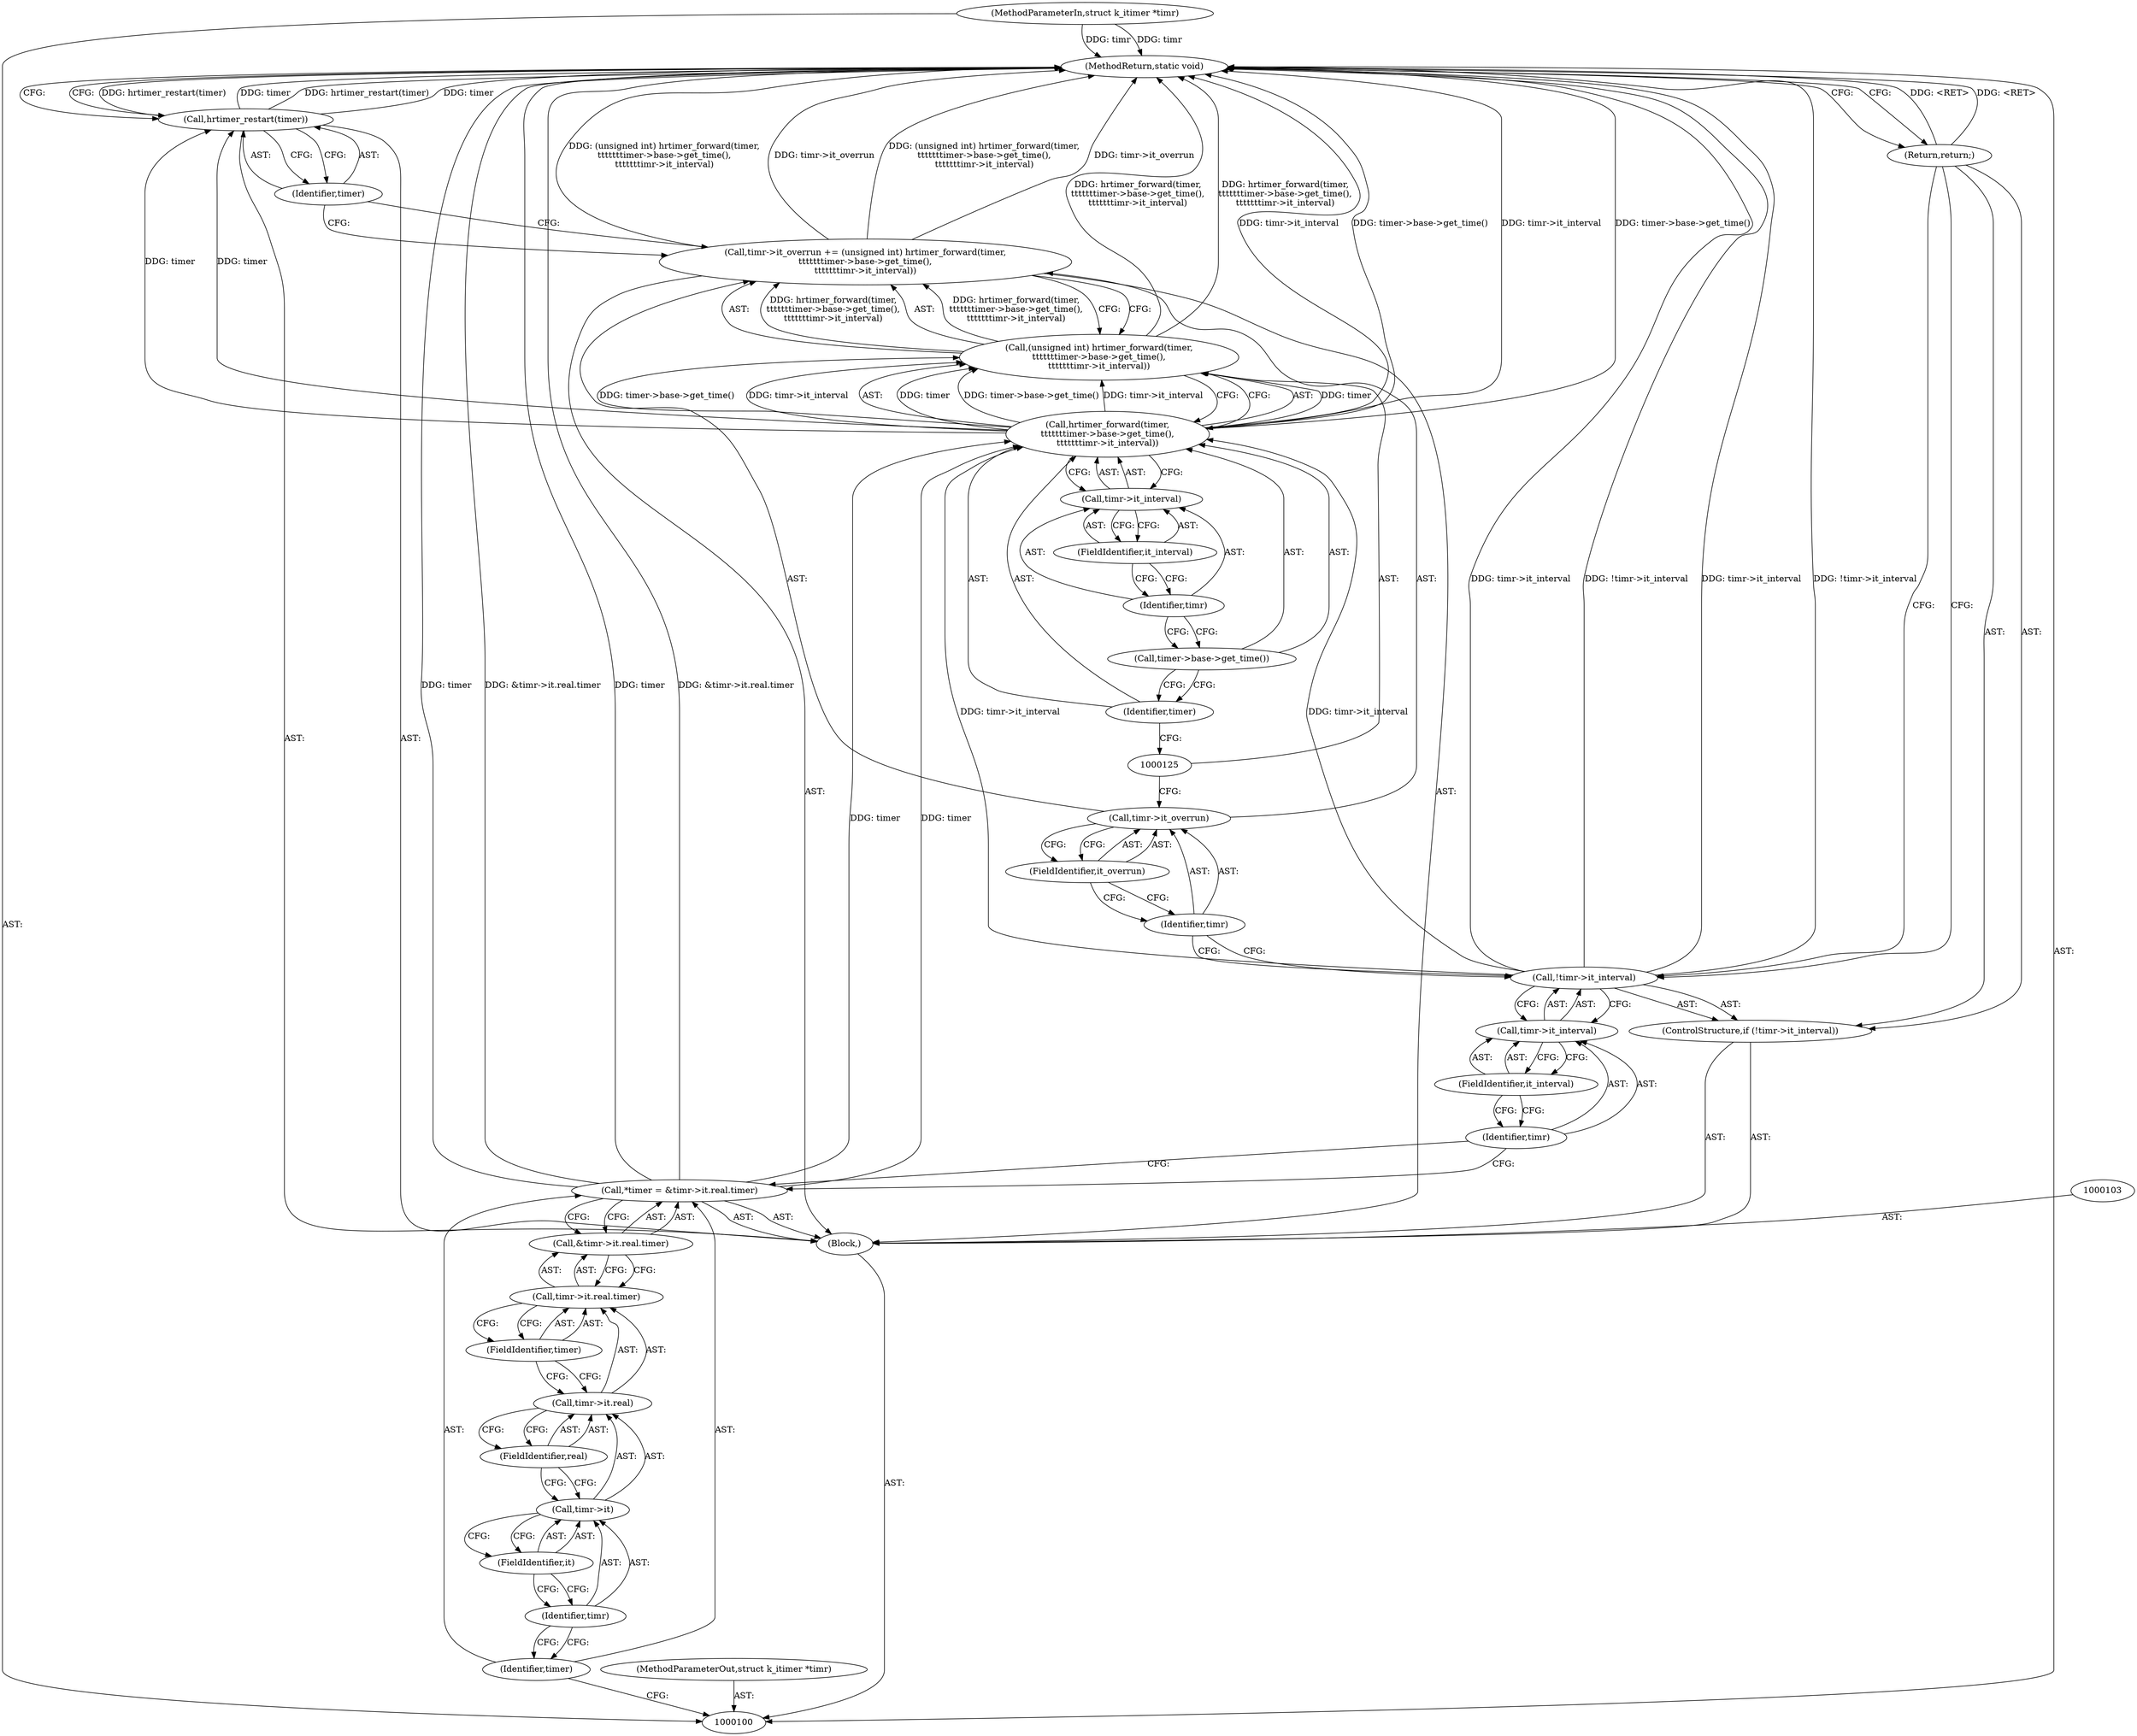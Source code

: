 digraph "1_linux_78c9c4dfbf8c04883941445a195276bb4bb92c76_1" {
"1000134" [label="(MethodReturn,static void)"];
"1000101" [label="(MethodParameterIn,struct k_itimer *timr)"];
"1000186" [label="(MethodParameterOut,struct k_itimer *timr)"];
"1000131" [label="(FieldIdentifier,it_interval)"];
"1000129" [label="(Call,timr->it_interval)"];
"1000130" [label="(Identifier,timr)"];
"1000133" [label="(Identifier,timer)"];
"1000132" [label="(Call,hrtimer_restart(timer))"];
"1000102" [label="(Block,)"];
"1000104" [label="(Call,*timer = &timr->it.real.timer)"];
"1000105" [label="(Identifier,timer)"];
"1000106" [label="(Call,&timr->it.real.timer)"];
"1000107" [label="(Call,timr->it.real.timer)"];
"1000108" [label="(Call,timr->it.real)"];
"1000109" [label="(Call,timr->it)"];
"1000110" [label="(Identifier,timr)"];
"1000111" [label="(FieldIdentifier,it)"];
"1000112" [label="(FieldIdentifier,real)"];
"1000113" [label="(FieldIdentifier,timer)"];
"1000118" [label="(FieldIdentifier,it_interval)"];
"1000114" [label="(ControlStructure,if (!timr->it_interval))"];
"1000115" [label="(Call,!timr->it_interval)"];
"1000116" [label="(Call,timr->it_interval)"];
"1000117" [label="(Identifier,timr)"];
"1000119" [label="(Return,return;)"];
"1000120" [label="(Call,timr->it_overrun += (unsigned int) hrtimer_forward(timer,\n\t\t\t\t\t\ttimer->base->get_time(),\n\t\t\t\t\t\ttimr->it_interval))"];
"1000121" [label="(Call,timr->it_overrun)"];
"1000122" [label="(Identifier,timr)"];
"1000124" [label="(Call,(unsigned int) hrtimer_forward(timer,\n\t\t\t\t\t\ttimer->base->get_time(),\n\t\t\t\t\t\ttimr->it_interval))"];
"1000126" [label="(Call,hrtimer_forward(timer,\n\t\t\t\t\t\ttimer->base->get_time(),\n\t\t\t\t\t\ttimr->it_interval))"];
"1000127" [label="(Identifier,timer)"];
"1000123" [label="(FieldIdentifier,it_overrun)"];
"1000128" [label="(Call,timer->base->get_time())"];
"1000134" -> "1000100"  [label="AST: "];
"1000134" -> "1000119"  [label="CFG: "];
"1000134" -> "1000132"  [label="CFG: "];
"1000124" -> "1000134"  [label="DDG: hrtimer_forward(timer,\n\t\t\t\t\t\ttimer->base->get_time(),\n\t\t\t\t\t\ttimr->it_interval)"];
"1000104" -> "1000134"  [label="DDG: timer"];
"1000104" -> "1000134"  [label="DDG: &timr->it.real.timer"];
"1000132" -> "1000134"  [label="DDG: hrtimer_restart(timer)"];
"1000132" -> "1000134"  [label="DDG: timer"];
"1000126" -> "1000134"  [label="DDG: timr->it_interval"];
"1000126" -> "1000134"  [label="DDG: timer->base->get_time()"];
"1000115" -> "1000134"  [label="DDG: timr->it_interval"];
"1000115" -> "1000134"  [label="DDG: !timr->it_interval"];
"1000120" -> "1000134"  [label="DDG: (unsigned int) hrtimer_forward(timer,\n\t\t\t\t\t\ttimer->base->get_time(),\n\t\t\t\t\t\ttimr->it_interval)"];
"1000120" -> "1000134"  [label="DDG: timr->it_overrun"];
"1000101" -> "1000134"  [label="DDG: timr"];
"1000119" -> "1000134"  [label="DDG: <RET>"];
"1000101" -> "1000100"  [label="AST: "];
"1000101" -> "1000134"  [label="DDG: timr"];
"1000186" -> "1000100"  [label="AST: "];
"1000131" -> "1000129"  [label="AST: "];
"1000131" -> "1000130"  [label="CFG: "];
"1000129" -> "1000131"  [label="CFG: "];
"1000129" -> "1000126"  [label="AST: "];
"1000129" -> "1000131"  [label="CFG: "];
"1000130" -> "1000129"  [label="AST: "];
"1000131" -> "1000129"  [label="AST: "];
"1000126" -> "1000129"  [label="CFG: "];
"1000130" -> "1000129"  [label="AST: "];
"1000130" -> "1000128"  [label="CFG: "];
"1000131" -> "1000130"  [label="CFG: "];
"1000133" -> "1000132"  [label="AST: "];
"1000133" -> "1000120"  [label="CFG: "];
"1000132" -> "1000133"  [label="CFG: "];
"1000132" -> "1000102"  [label="AST: "];
"1000132" -> "1000133"  [label="CFG: "];
"1000133" -> "1000132"  [label="AST: "];
"1000134" -> "1000132"  [label="CFG: "];
"1000132" -> "1000134"  [label="DDG: hrtimer_restart(timer)"];
"1000132" -> "1000134"  [label="DDG: timer"];
"1000126" -> "1000132"  [label="DDG: timer"];
"1000102" -> "1000100"  [label="AST: "];
"1000103" -> "1000102"  [label="AST: "];
"1000104" -> "1000102"  [label="AST: "];
"1000114" -> "1000102"  [label="AST: "];
"1000120" -> "1000102"  [label="AST: "];
"1000132" -> "1000102"  [label="AST: "];
"1000104" -> "1000102"  [label="AST: "];
"1000104" -> "1000106"  [label="CFG: "];
"1000105" -> "1000104"  [label="AST: "];
"1000106" -> "1000104"  [label="AST: "];
"1000117" -> "1000104"  [label="CFG: "];
"1000104" -> "1000134"  [label="DDG: timer"];
"1000104" -> "1000134"  [label="DDG: &timr->it.real.timer"];
"1000104" -> "1000126"  [label="DDG: timer"];
"1000105" -> "1000104"  [label="AST: "];
"1000105" -> "1000100"  [label="CFG: "];
"1000110" -> "1000105"  [label="CFG: "];
"1000106" -> "1000104"  [label="AST: "];
"1000106" -> "1000107"  [label="CFG: "];
"1000107" -> "1000106"  [label="AST: "];
"1000104" -> "1000106"  [label="CFG: "];
"1000107" -> "1000106"  [label="AST: "];
"1000107" -> "1000113"  [label="CFG: "];
"1000108" -> "1000107"  [label="AST: "];
"1000113" -> "1000107"  [label="AST: "];
"1000106" -> "1000107"  [label="CFG: "];
"1000108" -> "1000107"  [label="AST: "];
"1000108" -> "1000112"  [label="CFG: "];
"1000109" -> "1000108"  [label="AST: "];
"1000112" -> "1000108"  [label="AST: "];
"1000113" -> "1000108"  [label="CFG: "];
"1000109" -> "1000108"  [label="AST: "];
"1000109" -> "1000111"  [label="CFG: "];
"1000110" -> "1000109"  [label="AST: "];
"1000111" -> "1000109"  [label="AST: "];
"1000112" -> "1000109"  [label="CFG: "];
"1000110" -> "1000109"  [label="AST: "];
"1000110" -> "1000105"  [label="CFG: "];
"1000111" -> "1000110"  [label="CFG: "];
"1000111" -> "1000109"  [label="AST: "];
"1000111" -> "1000110"  [label="CFG: "];
"1000109" -> "1000111"  [label="CFG: "];
"1000112" -> "1000108"  [label="AST: "];
"1000112" -> "1000109"  [label="CFG: "];
"1000108" -> "1000112"  [label="CFG: "];
"1000113" -> "1000107"  [label="AST: "];
"1000113" -> "1000108"  [label="CFG: "];
"1000107" -> "1000113"  [label="CFG: "];
"1000118" -> "1000116"  [label="AST: "];
"1000118" -> "1000117"  [label="CFG: "];
"1000116" -> "1000118"  [label="CFG: "];
"1000114" -> "1000102"  [label="AST: "];
"1000115" -> "1000114"  [label="AST: "];
"1000119" -> "1000114"  [label="AST: "];
"1000115" -> "1000114"  [label="AST: "];
"1000115" -> "1000116"  [label="CFG: "];
"1000116" -> "1000115"  [label="AST: "];
"1000119" -> "1000115"  [label="CFG: "];
"1000122" -> "1000115"  [label="CFG: "];
"1000115" -> "1000134"  [label="DDG: timr->it_interval"];
"1000115" -> "1000134"  [label="DDG: !timr->it_interval"];
"1000115" -> "1000126"  [label="DDG: timr->it_interval"];
"1000116" -> "1000115"  [label="AST: "];
"1000116" -> "1000118"  [label="CFG: "];
"1000117" -> "1000116"  [label="AST: "];
"1000118" -> "1000116"  [label="AST: "];
"1000115" -> "1000116"  [label="CFG: "];
"1000117" -> "1000116"  [label="AST: "];
"1000117" -> "1000104"  [label="CFG: "];
"1000118" -> "1000117"  [label="CFG: "];
"1000119" -> "1000114"  [label="AST: "];
"1000119" -> "1000115"  [label="CFG: "];
"1000134" -> "1000119"  [label="CFG: "];
"1000119" -> "1000134"  [label="DDG: <RET>"];
"1000120" -> "1000102"  [label="AST: "];
"1000120" -> "1000124"  [label="CFG: "];
"1000121" -> "1000120"  [label="AST: "];
"1000124" -> "1000120"  [label="AST: "];
"1000133" -> "1000120"  [label="CFG: "];
"1000120" -> "1000134"  [label="DDG: (unsigned int) hrtimer_forward(timer,\n\t\t\t\t\t\ttimer->base->get_time(),\n\t\t\t\t\t\ttimr->it_interval)"];
"1000120" -> "1000134"  [label="DDG: timr->it_overrun"];
"1000124" -> "1000120"  [label="DDG: hrtimer_forward(timer,\n\t\t\t\t\t\ttimer->base->get_time(),\n\t\t\t\t\t\ttimr->it_interval)"];
"1000121" -> "1000120"  [label="AST: "];
"1000121" -> "1000123"  [label="CFG: "];
"1000122" -> "1000121"  [label="AST: "];
"1000123" -> "1000121"  [label="AST: "];
"1000125" -> "1000121"  [label="CFG: "];
"1000122" -> "1000121"  [label="AST: "];
"1000122" -> "1000115"  [label="CFG: "];
"1000123" -> "1000122"  [label="CFG: "];
"1000124" -> "1000120"  [label="AST: "];
"1000124" -> "1000126"  [label="CFG: "];
"1000125" -> "1000124"  [label="AST: "];
"1000126" -> "1000124"  [label="AST: "];
"1000120" -> "1000124"  [label="CFG: "];
"1000124" -> "1000134"  [label="DDG: hrtimer_forward(timer,\n\t\t\t\t\t\ttimer->base->get_time(),\n\t\t\t\t\t\ttimr->it_interval)"];
"1000124" -> "1000120"  [label="DDG: hrtimer_forward(timer,\n\t\t\t\t\t\ttimer->base->get_time(),\n\t\t\t\t\t\ttimr->it_interval)"];
"1000126" -> "1000124"  [label="DDG: timer"];
"1000126" -> "1000124"  [label="DDG: timer->base->get_time()"];
"1000126" -> "1000124"  [label="DDG: timr->it_interval"];
"1000126" -> "1000124"  [label="AST: "];
"1000126" -> "1000129"  [label="CFG: "];
"1000127" -> "1000126"  [label="AST: "];
"1000128" -> "1000126"  [label="AST: "];
"1000129" -> "1000126"  [label="AST: "];
"1000124" -> "1000126"  [label="CFG: "];
"1000126" -> "1000134"  [label="DDG: timr->it_interval"];
"1000126" -> "1000134"  [label="DDG: timer->base->get_time()"];
"1000126" -> "1000124"  [label="DDG: timer"];
"1000126" -> "1000124"  [label="DDG: timer->base->get_time()"];
"1000126" -> "1000124"  [label="DDG: timr->it_interval"];
"1000104" -> "1000126"  [label="DDG: timer"];
"1000115" -> "1000126"  [label="DDG: timr->it_interval"];
"1000126" -> "1000132"  [label="DDG: timer"];
"1000127" -> "1000126"  [label="AST: "];
"1000127" -> "1000125"  [label="CFG: "];
"1000128" -> "1000127"  [label="CFG: "];
"1000123" -> "1000121"  [label="AST: "];
"1000123" -> "1000122"  [label="CFG: "];
"1000121" -> "1000123"  [label="CFG: "];
"1000128" -> "1000126"  [label="AST: "];
"1000128" -> "1000127"  [label="CFG: "];
"1000130" -> "1000128"  [label="CFG: "];
}
